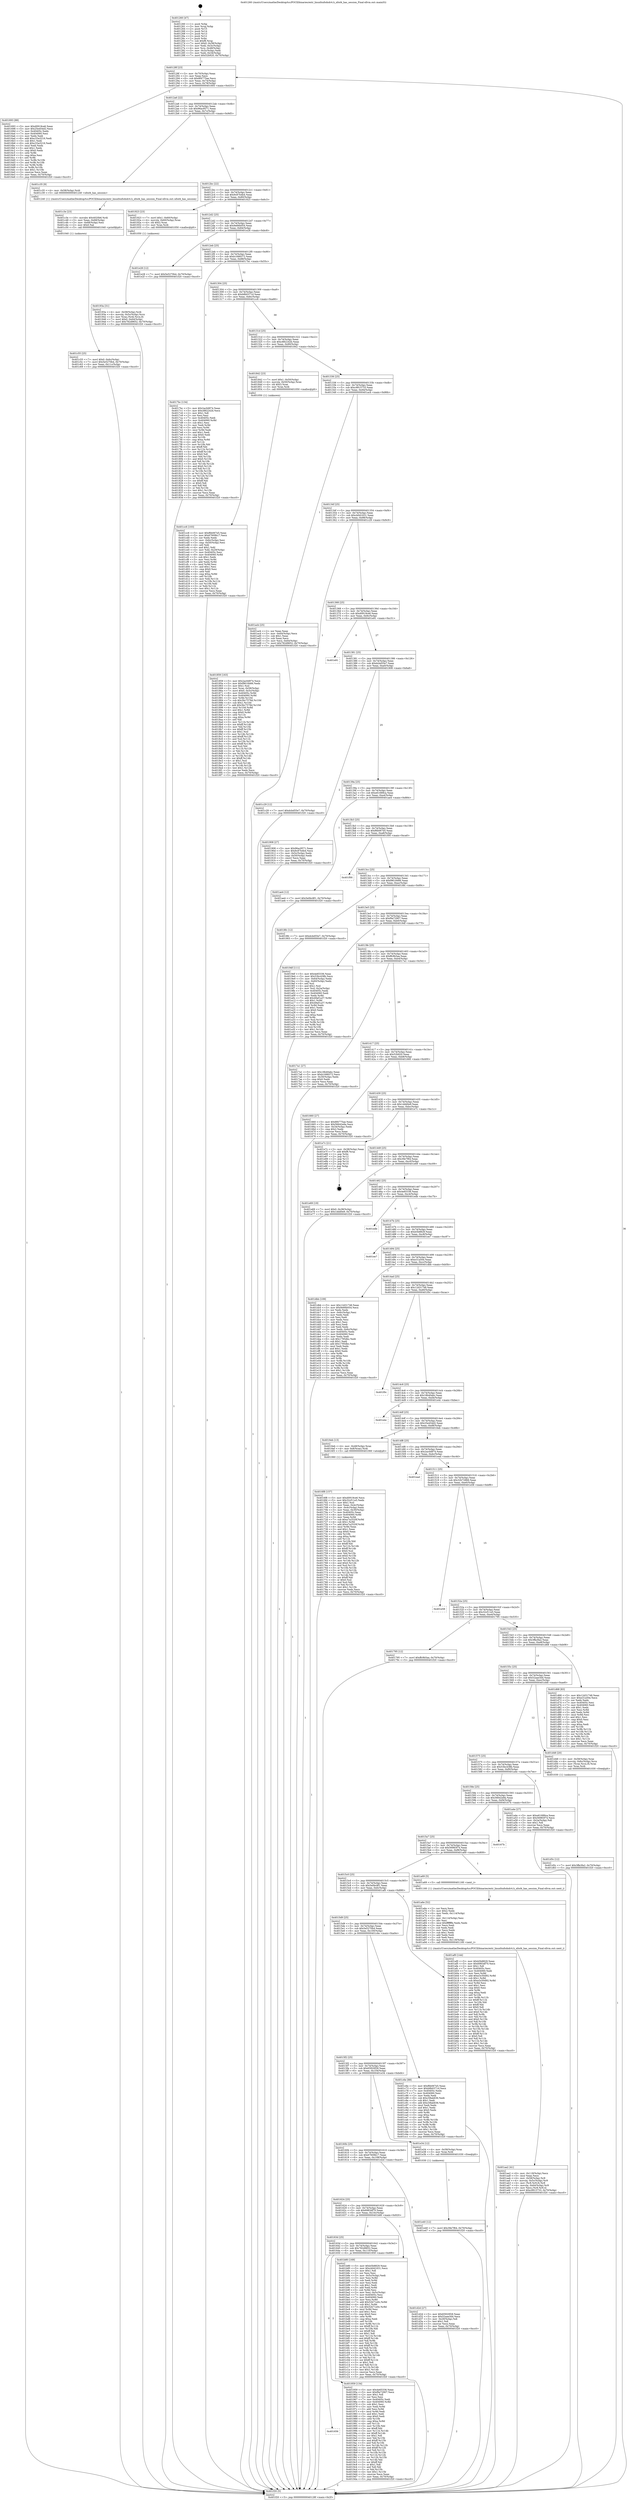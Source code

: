 digraph "0x401260" {
  label = "0x401260 (/mnt/c/Users/mathe/Desktop/tcc/POCII/binaries/extr_linuxfsnfsdxdr4.h_nfsd4_has_session_Final-ollvm.out::main(0))"
  labelloc = "t"
  node[shape=record]

  Entry [label="",width=0.3,height=0.3,shape=circle,fillcolor=black,style=filled]
  "0x40128f" [label="{
     0x40128f [23]\l
     | [instrs]\l
     &nbsp;&nbsp;0x40128f \<+3\>: mov -0x70(%rbp),%eax\l
     &nbsp;&nbsp;0x401292 \<+2\>: mov %eax,%ecx\l
     &nbsp;&nbsp;0x401294 \<+6\>: sub $0x8f4775ae,%ecx\l
     &nbsp;&nbsp;0x40129a \<+3\>: mov %eax,-0x74(%rbp)\l
     &nbsp;&nbsp;0x40129d \<+3\>: mov %ecx,-0x78(%rbp)\l
     &nbsp;&nbsp;0x4012a0 \<+6\>: je 0000000000401693 \<main+0x433\>\l
  }"]
  "0x401693" [label="{
     0x401693 [88]\l
     | [instrs]\l
     &nbsp;&nbsp;0x401693 \<+5\>: mov $0xd0919ce6,%eax\l
     &nbsp;&nbsp;0x401698 \<+5\>: mov $0x25e454d2,%ecx\l
     &nbsp;&nbsp;0x40169d \<+7\>: mov 0x40405c,%edx\l
     &nbsp;&nbsp;0x4016a4 \<+7\>: mov 0x404060,%esi\l
     &nbsp;&nbsp;0x4016ab \<+2\>: mov %edx,%edi\l
     &nbsp;&nbsp;0x4016ad \<+6\>: add $0xc33a3216,%edi\l
     &nbsp;&nbsp;0x4016b3 \<+3\>: sub $0x1,%edi\l
     &nbsp;&nbsp;0x4016b6 \<+6\>: sub $0xc33a3216,%edi\l
     &nbsp;&nbsp;0x4016bc \<+3\>: imul %edi,%edx\l
     &nbsp;&nbsp;0x4016bf \<+3\>: and $0x1,%edx\l
     &nbsp;&nbsp;0x4016c2 \<+3\>: cmp $0x0,%edx\l
     &nbsp;&nbsp;0x4016c5 \<+4\>: sete %r8b\l
     &nbsp;&nbsp;0x4016c9 \<+3\>: cmp $0xa,%esi\l
     &nbsp;&nbsp;0x4016cc \<+4\>: setl %r9b\l
     &nbsp;&nbsp;0x4016d0 \<+3\>: mov %r8b,%r10b\l
     &nbsp;&nbsp;0x4016d3 \<+3\>: and %r9b,%r10b\l
     &nbsp;&nbsp;0x4016d6 \<+3\>: xor %r9b,%r8b\l
     &nbsp;&nbsp;0x4016d9 \<+3\>: or %r8b,%r10b\l
     &nbsp;&nbsp;0x4016dc \<+4\>: test $0x1,%r10b\l
     &nbsp;&nbsp;0x4016e0 \<+3\>: cmovne %ecx,%eax\l
     &nbsp;&nbsp;0x4016e3 \<+3\>: mov %eax,-0x70(%rbp)\l
     &nbsp;&nbsp;0x4016e6 \<+5\>: jmp 0000000000401f20 \<main+0xcc0\>\l
  }"]
  "0x4012a6" [label="{
     0x4012a6 [22]\l
     | [instrs]\l
     &nbsp;&nbsp;0x4012a6 \<+5\>: jmp 00000000004012ab \<main+0x4b\>\l
     &nbsp;&nbsp;0x4012ab \<+3\>: mov -0x74(%rbp),%eax\l
     &nbsp;&nbsp;0x4012ae \<+5\>: sub $0x96ac9571,%eax\l
     &nbsp;&nbsp;0x4012b3 \<+3\>: mov %eax,-0x7c(%rbp)\l
     &nbsp;&nbsp;0x4012b6 \<+6\>: je 0000000000401c35 \<main+0x9d5\>\l
  }"]
  Exit [label="",width=0.3,height=0.3,shape=circle,fillcolor=black,style=filled,peripheries=2]
  "0x401c35" [label="{
     0x401c35 [9]\l
     | [instrs]\l
     &nbsp;&nbsp;0x401c35 \<+4\>: mov -0x58(%rbp),%rdi\l
     &nbsp;&nbsp;0x401c39 \<+5\>: call 0000000000401240 \<nfsd4_has_session\>\l
     | [calls]\l
     &nbsp;&nbsp;0x401240 \{1\} (/mnt/c/Users/mathe/Desktop/tcc/POCII/binaries/extr_linuxfsnfsdxdr4.h_nfsd4_has_session_Final-ollvm.out::nfsd4_has_session)\l
  }"]
  "0x4012bc" [label="{
     0x4012bc [22]\l
     | [instrs]\l
     &nbsp;&nbsp;0x4012bc \<+5\>: jmp 00000000004012c1 \<main+0x61\>\l
     &nbsp;&nbsp;0x4012c1 \<+3\>: mov -0x74(%rbp),%eax\l
     &nbsp;&nbsp;0x4012c4 \<+5\>: sub $0x9c87b4b4,%eax\l
     &nbsp;&nbsp;0x4012c9 \<+3\>: mov %eax,-0x80(%rbp)\l
     &nbsp;&nbsp;0x4012cc \<+6\>: je 0000000000401923 \<main+0x6c3\>\l
  }"]
  "0x401e40" [label="{
     0x401e40 [12]\l
     | [instrs]\l
     &nbsp;&nbsp;0x401e40 \<+7\>: movl $0x39e7f64,-0x70(%rbp)\l
     &nbsp;&nbsp;0x401e47 \<+5\>: jmp 0000000000401f20 \<main+0xcc0\>\l
  }"]
  "0x401923" [label="{
     0x401923 [23]\l
     | [instrs]\l
     &nbsp;&nbsp;0x401923 \<+7\>: movl $0x1,-0x60(%rbp)\l
     &nbsp;&nbsp;0x40192a \<+4\>: movslq -0x60(%rbp),%rax\l
     &nbsp;&nbsp;0x40192e \<+4\>: shl $0x2,%rax\l
     &nbsp;&nbsp;0x401932 \<+3\>: mov %rax,%rdi\l
     &nbsp;&nbsp;0x401935 \<+5\>: call 0000000000401050 \<malloc@plt\>\l
     | [calls]\l
     &nbsp;&nbsp;0x401050 \{1\} (unknown)\l
  }"]
  "0x4012d2" [label="{
     0x4012d2 [25]\l
     | [instrs]\l
     &nbsp;&nbsp;0x4012d2 \<+5\>: jmp 00000000004012d7 \<main+0x77\>\l
     &nbsp;&nbsp;0x4012d7 \<+3\>: mov -0x74(%rbp),%eax\l
     &nbsp;&nbsp;0x4012da \<+5\>: sub $0x9e66b054,%eax\l
     &nbsp;&nbsp;0x4012df \<+6\>: mov %eax,-0x84(%rbp)\l
     &nbsp;&nbsp;0x4012e5 \<+6\>: je 0000000000401e28 \<main+0xbc8\>\l
  }"]
  "0x401d5c" [label="{
     0x401d5c [12]\l
     | [instrs]\l
     &nbsp;&nbsp;0x401d5c \<+7\>: movl $0x3ffa3fa2,-0x70(%rbp)\l
     &nbsp;&nbsp;0x401d63 \<+5\>: jmp 0000000000401f20 \<main+0xcc0\>\l
  }"]
  "0x401e28" [label="{
     0x401e28 [12]\l
     | [instrs]\l
     &nbsp;&nbsp;0x401e28 \<+7\>: movl $0x5e5270b4,-0x70(%rbp)\l
     &nbsp;&nbsp;0x401e2f \<+5\>: jmp 0000000000401f20 \<main+0xcc0\>\l
  }"]
  "0x4012eb" [label="{
     0x4012eb [25]\l
     | [instrs]\l
     &nbsp;&nbsp;0x4012eb \<+5\>: jmp 00000000004012f0 \<main+0x90\>\l
     &nbsp;&nbsp;0x4012f0 \<+3\>: mov -0x74(%rbp),%eax\l
     &nbsp;&nbsp;0x4012f3 \<+5\>: sub $0xb1688372,%eax\l
     &nbsp;&nbsp;0x4012f8 \<+6\>: mov %eax,-0x88(%rbp)\l
     &nbsp;&nbsp;0x4012fe \<+6\>: je 00000000004017bc \<main+0x55c\>\l
  }"]
  "0x401c55" [label="{
     0x401c55 [25]\l
     | [instrs]\l
     &nbsp;&nbsp;0x401c55 \<+7\>: movl $0x0,-0x6c(%rbp)\l
     &nbsp;&nbsp;0x401c5c \<+7\>: movl $0x5e5270b4,-0x70(%rbp)\l
     &nbsp;&nbsp;0x401c63 \<+6\>: mov %eax,-0x11c(%rbp)\l
     &nbsp;&nbsp;0x401c69 \<+5\>: jmp 0000000000401f20 \<main+0xcc0\>\l
  }"]
  "0x4017bc" [label="{
     0x4017bc [134]\l
     | [instrs]\l
     &nbsp;&nbsp;0x4017bc \<+5\>: mov $0x2ac0d974,%eax\l
     &nbsp;&nbsp;0x4017c1 \<+5\>: mov $0xc882242b,%ecx\l
     &nbsp;&nbsp;0x4017c6 \<+2\>: mov $0x1,%dl\l
     &nbsp;&nbsp;0x4017c8 \<+2\>: xor %esi,%esi\l
     &nbsp;&nbsp;0x4017ca \<+7\>: mov 0x40405c,%edi\l
     &nbsp;&nbsp;0x4017d1 \<+8\>: mov 0x404060,%r8d\l
     &nbsp;&nbsp;0x4017d9 \<+3\>: sub $0x1,%esi\l
     &nbsp;&nbsp;0x4017dc \<+3\>: mov %edi,%r9d\l
     &nbsp;&nbsp;0x4017df \<+3\>: add %esi,%r9d\l
     &nbsp;&nbsp;0x4017e2 \<+4\>: imul %r9d,%edi\l
     &nbsp;&nbsp;0x4017e6 \<+3\>: and $0x1,%edi\l
     &nbsp;&nbsp;0x4017e9 \<+3\>: cmp $0x0,%edi\l
     &nbsp;&nbsp;0x4017ec \<+4\>: sete %r10b\l
     &nbsp;&nbsp;0x4017f0 \<+4\>: cmp $0xa,%r8d\l
     &nbsp;&nbsp;0x4017f4 \<+4\>: setl %r11b\l
     &nbsp;&nbsp;0x4017f8 \<+3\>: mov %r10b,%bl\l
     &nbsp;&nbsp;0x4017fb \<+3\>: xor $0xff,%bl\l
     &nbsp;&nbsp;0x4017fe \<+3\>: mov %r11b,%r14b\l
     &nbsp;&nbsp;0x401801 \<+4\>: xor $0xff,%r14b\l
     &nbsp;&nbsp;0x401805 \<+3\>: xor $0x0,%dl\l
     &nbsp;&nbsp;0x401808 \<+3\>: mov %bl,%r15b\l
     &nbsp;&nbsp;0x40180b \<+4\>: and $0x0,%r15b\l
     &nbsp;&nbsp;0x40180f \<+3\>: and %dl,%r10b\l
     &nbsp;&nbsp;0x401812 \<+3\>: mov %r14b,%r12b\l
     &nbsp;&nbsp;0x401815 \<+4\>: and $0x0,%r12b\l
     &nbsp;&nbsp;0x401819 \<+3\>: and %dl,%r11b\l
     &nbsp;&nbsp;0x40181c \<+3\>: or %r10b,%r15b\l
     &nbsp;&nbsp;0x40181f \<+3\>: or %r11b,%r12b\l
     &nbsp;&nbsp;0x401822 \<+3\>: xor %r12b,%r15b\l
     &nbsp;&nbsp;0x401825 \<+3\>: or %r14b,%bl\l
     &nbsp;&nbsp;0x401828 \<+3\>: xor $0xff,%bl\l
     &nbsp;&nbsp;0x40182b \<+3\>: or $0x0,%dl\l
     &nbsp;&nbsp;0x40182e \<+2\>: and %dl,%bl\l
     &nbsp;&nbsp;0x401830 \<+3\>: or %bl,%r15b\l
     &nbsp;&nbsp;0x401833 \<+4\>: test $0x1,%r15b\l
     &nbsp;&nbsp;0x401837 \<+3\>: cmovne %ecx,%eax\l
     &nbsp;&nbsp;0x40183a \<+3\>: mov %eax,-0x70(%rbp)\l
     &nbsp;&nbsp;0x40183d \<+5\>: jmp 0000000000401f20 \<main+0xcc0\>\l
  }"]
  "0x401304" [label="{
     0x401304 [25]\l
     | [instrs]\l
     &nbsp;&nbsp;0x401304 \<+5\>: jmp 0000000000401309 \<main+0xa9\>\l
     &nbsp;&nbsp;0x401309 \<+3\>: mov -0x74(%rbp),%eax\l
     &nbsp;&nbsp;0x40130c \<+5\>: sub $0xb8b0371d,%eax\l
     &nbsp;&nbsp;0x401311 \<+6\>: mov %eax,-0x8c(%rbp)\l
     &nbsp;&nbsp;0x401317 \<+6\>: je 0000000000401cc6 \<main+0xa66\>\l
  }"]
  "0x401c3e" [label="{
     0x401c3e [23]\l
     | [instrs]\l
     &nbsp;&nbsp;0x401c3e \<+10\>: movabs $0x4020b6,%rdi\l
     &nbsp;&nbsp;0x401c48 \<+3\>: mov %eax,-0x68(%rbp)\l
     &nbsp;&nbsp;0x401c4b \<+3\>: mov -0x68(%rbp),%esi\l
     &nbsp;&nbsp;0x401c4e \<+2\>: mov $0x0,%al\l
     &nbsp;&nbsp;0x401c50 \<+5\>: call 0000000000401040 \<printf@plt\>\l
     | [calls]\l
     &nbsp;&nbsp;0x401040 \{1\} (unknown)\l
  }"]
  "0x401cc6" [label="{
     0x401cc6 [103]\l
     | [instrs]\l
     &nbsp;&nbsp;0x401cc6 \<+5\>: mov $0xf6b067e5,%eax\l
     &nbsp;&nbsp;0x401ccb \<+5\>: mov $0x67609b17,%ecx\l
     &nbsp;&nbsp;0x401cd0 \<+2\>: xor %edx,%edx\l
     &nbsp;&nbsp;0x401cd2 \<+3\>: mov -0x6c(%rbp),%esi\l
     &nbsp;&nbsp;0x401cd5 \<+3\>: cmp -0x50(%rbp),%esi\l
     &nbsp;&nbsp;0x401cd8 \<+4\>: setl %dil\l
     &nbsp;&nbsp;0x401cdc \<+4\>: and $0x1,%dil\l
     &nbsp;&nbsp;0x401ce0 \<+4\>: mov %dil,-0x29(%rbp)\l
     &nbsp;&nbsp;0x401ce4 \<+7\>: mov 0x40405c,%esi\l
     &nbsp;&nbsp;0x401ceb \<+8\>: mov 0x404060,%r8d\l
     &nbsp;&nbsp;0x401cf3 \<+3\>: sub $0x1,%edx\l
     &nbsp;&nbsp;0x401cf6 \<+3\>: mov %esi,%r9d\l
     &nbsp;&nbsp;0x401cf9 \<+3\>: add %edx,%r9d\l
     &nbsp;&nbsp;0x401cfc \<+4\>: imul %r9d,%esi\l
     &nbsp;&nbsp;0x401d00 \<+3\>: and $0x1,%esi\l
     &nbsp;&nbsp;0x401d03 \<+3\>: cmp $0x0,%esi\l
     &nbsp;&nbsp;0x401d06 \<+4\>: sete %dil\l
     &nbsp;&nbsp;0x401d0a \<+4\>: cmp $0xa,%r8d\l
     &nbsp;&nbsp;0x401d0e \<+4\>: setl %r10b\l
     &nbsp;&nbsp;0x401d12 \<+3\>: mov %dil,%r11b\l
     &nbsp;&nbsp;0x401d15 \<+3\>: and %r10b,%r11b\l
     &nbsp;&nbsp;0x401d18 \<+3\>: xor %r10b,%dil\l
     &nbsp;&nbsp;0x401d1b \<+3\>: or %dil,%r11b\l
     &nbsp;&nbsp;0x401d1e \<+4\>: test $0x1,%r11b\l
     &nbsp;&nbsp;0x401d22 \<+3\>: cmovne %ecx,%eax\l
     &nbsp;&nbsp;0x401d25 \<+3\>: mov %eax,-0x70(%rbp)\l
     &nbsp;&nbsp;0x401d28 \<+5\>: jmp 0000000000401f20 \<main+0xcc0\>\l
  }"]
  "0x40131d" [label="{
     0x40131d [25]\l
     | [instrs]\l
     &nbsp;&nbsp;0x40131d \<+5\>: jmp 0000000000401322 \<main+0xc2\>\l
     &nbsp;&nbsp;0x401322 \<+3\>: mov -0x74(%rbp),%eax\l
     &nbsp;&nbsp;0x401325 \<+5\>: sub $0xc882242b,%eax\l
     &nbsp;&nbsp;0x40132a \<+6\>: mov %eax,-0x90(%rbp)\l
     &nbsp;&nbsp;0x401330 \<+6\>: je 0000000000401842 \<main+0x5e2\>\l
  }"]
  "0x401aa2" [label="{
     0x401aa2 [41]\l
     | [instrs]\l
     &nbsp;&nbsp;0x401aa2 \<+6\>: mov -0x118(%rbp),%ecx\l
     &nbsp;&nbsp;0x401aa8 \<+3\>: imul %eax,%ecx\l
     &nbsp;&nbsp;0x401aab \<+4\>: mov -0x58(%rbp),%r8\l
     &nbsp;&nbsp;0x401aaf \<+4\>: movslq -0x5c(%rbp),%r9\l
     &nbsp;&nbsp;0x401ab3 \<+4\>: mov (%r8,%r9,8),%r8\l
     &nbsp;&nbsp;0x401ab7 \<+4\>: movslq -0x64(%rbp),%r9\l
     &nbsp;&nbsp;0x401abb \<+4\>: mov %ecx,(%r8,%r9,4)\l
     &nbsp;&nbsp;0x401abf \<+7\>: movl $0xc9915733,-0x70(%rbp)\l
     &nbsp;&nbsp;0x401ac6 \<+5\>: jmp 0000000000401f20 \<main+0xcc0\>\l
  }"]
  "0x401842" [label="{
     0x401842 [23]\l
     | [instrs]\l
     &nbsp;&nbsp;0x401842 \<+7\>: movl $0x1,-0x50(%rbp)\l
     &nbsp;&nbsp;0x401849 \<+4\>: movslq -0x50(%rbp),%rax\l
     &nbsp;&nbsp;0x40184d \<+4\>: shl $0x3,%rax\l
     &nbsp;&nbsp;0x401851 \<+3\>: mov %rax,%rdi\l
     &nbsp;&nbsp;0x401854 \<+5\>: call 0000000000401050 \<malloc@plt\>\l
     | [calls]\l
     &nbsp;&nbsp;0x401050 \{1\} (unknown)\l
  }"]
  "0x401336" [label="{
     0x401336 [25]\l
     | [instrs]\l
     &nbsp;&nbsp;0x401336 \<+5\>: jmp 000000000040133b \<main+0xdb\>\l
     &nbsp;&nbsp;0x40133b \<+3\>: mov -0x74(%rbp),%eax\l
     &nbsp;&nbsp;0x40133e \<+5\>: sub $0xc9915733,%eax\l
     &nbsp;&nbsp;0x401343 \<+6\>: mov %eax,-0x94(%rbp)\l
     &nbsp;&nbsp;0x401349 \<+6\>: je 0000000000401acb \<main+0x86b\>\l
  }"]
  "0x401a6e" [label="{
     0x401a6e [52]\l
     | [instrs]\l
     &nbsp;&nbsp;0x401a6e \<+2\>: xor %ecx,%ecx\l
     &nbsp;&nbsp;0x401a70 \<+5\>: mov $0x2,%edx\l
     &nbsp;&nbsp;0x401a75 \<+6\>: mov %edx,-0x114(%rbp)\l
     &nbsp;&nbsp;0x401a7b \<+1\>: cltd\l
     &nbsp;&nbsp;0x401a7c \<+6\>: mov -0x114(%rbp),%esi\l
     &nbsp;&nbsp;0x401a82 \<+2\>: idiv %esi\l
     &nbsp;&nbsp;0x401a84 \<+6\>: imul $0xfffffffe,%edx,%edx\l
     &nbsp;&nbsp;0x401a8a \<+2\>: mov %ecx,%edi\l
     &nbsp;&nbsp;0x401a8c \<+2\>: sub %edx,%edi\l
     &nbsp;&nbsp;0x401a8e \<+2\>: mov %ecx,%edx\l
     &nbsp;&nbsp;0x401a90 \<+3\>: sub $0x1,%edx\l
     &nbsp;&nbsp;0x401a93 \<+2\>: add %edx,%edi\l
     &nbsp;&nbsp;0x401a95 \<+2\>: sub %edi,%ecx\l
     &nbsp;&nbsp;0x401a97 \<+6\>: mov %ecx,-0x118(%rbp)\l
     &nbsp;&nbsp;0x401a9d \<+5\>: call 0000000000401160 \<next_i\>\l
     | [calls]\l
     &nbsp;&nbsp;0x401160 \{1\} (/mnt/c/Users/mathe/Desktop/tcc/POCII/binaries/extr_linuxfsnfsdxdr4.h_nfsd4_has_session_Final-ollvm.out::next_i)\l
  }"]
  "0x401acb" [label="{
     0x401acb [25]\l
     | [instrs]\l
     &nbsp;&nbsp;0x401acb \<+2\>: xor %eax,%eax\l
     &nbsp;&nbsp;0x401acd \<+3\>: mov -0x64(%rbp),%ecx\l
     &nbsp;&nbsp;0x401ad0 \<+3\>: sub $0x1,%eax\l
     &nbsp;&nbsp;0x401ad3 \<+2\>: sub %eax,%ecx\l
     &nbsp;&nbsp;0x401ad5 \<+3\>: mov %ecx,-0x64(%rbp)\l
     &nbsp;&nbsp;0x401ad8 \<+7\>: movl $0x782d9652,-0x70(%rbp)\l
     &nbsp;&nbsp;0x401adf \<+5\>: jmp 0000000000401f20 \<main+0xcc0\>\l
  }"]
  "0x40134f" [label="{
     0x40134f [25]\l
     | [instrs]\l
     &nbsp;&nbsp;0x40134f \<+5\>: jmp 0000000000401354 \<main+0xf4\>\l
     &nbsp;&nbsp;0x401354 \<+3\>: mov -0x74(%rbp),%eax\l
     &nbsp;&nbsp;0x401357 \<+5\>: sub $0xcb0d1631,%eax\l
     &nbsp;&nbsp;0x40135c \<+6\>: mov %eax,-0x98(%rbp)\l
     &nbsp;&nbsp;0x401362 \<+6\>: je 0000000000401c29 \<main+0x9c9\>\l
  }"]
  "0x401656" [label="{
     0x401656\l
  }", style=dashed]
  "0x401c29" [label="{
     0x401c29 [12]\l
     | [instrs]\l
     &nbsp;&nbsp;0x401c29 \<+7\>: movl $0xdcbd55e7,-0x70(%rbp)\l
     &nbsp;&nbsp;0x401c30 \<+5\>: jmp 0000000000401f20 \<main+0xcc0\>\l
  }"]
  "0x401368" [label="{
     0x401368 [25]\l
     | [instrs]\l
     &nbsp;&nbsp;0x401368 \<+5\>: jmp 000000000040136d \<main+0x10d\>\l
     &nbsp;&nbsp;0x40136d \<+3\>: mov -0x74(%rbp),%eax\l
     &nbsp;&nbsp;0x401370 \<+5\>: sub $0xd0919ce6,%eax\l
     &nbsp;&nbsp;0x401375 \<+6\>: mov %eax,-0x9c(%rbp)\l
     &nbsp;&nbsp;0x40137b \<+6\>: je 0000000000401e91 \<main+0xc31\>\l
  }"]
  "0x401959" [label="{
     0x401959 [134]\l
     | [instrs]\l
     &nbsp;&nbsp;0x401959 \<+5\>: mov $0x4e65336,%eax\l
     &nbsp;&nbsp;0x40195e \<+5\>: mov $0xf9a72907,%ecx\l
     &nbsp;&nbsp;0x401963 \<+2\>: mov $0x1,%dl\l
     &nbsp;&nbsp;0x401965 \<+2\>: xor %esi,%esi\l
     &nbsp;&nbsp;0x401967 \<+7\>: mov 0x40405c,%edi\l
     &nbsp;&nbsp;0x40196e \<+8\>: mov 0x404060,%r8d\l
     &nbsp;&nbsp;0x401976 \<+3\>: sub $0x1,%esi\l
     &nbsp;&nbsp;0x401979 \<+3\>: mov %edi,%r9d\l
     &nbsp;&nbsp;0x40197c \<+3\>: add %esi,%r9d\l
     &nbsp;&nbsp;0x40197f \<+4\>: imul %r9d,%edi\l
     &nbsp;&nbsp;0x401983 \<+3\>: and $0x1,%edi\l
     &nbsp;&nbsp;0x401986 \<+3\>: cmp $0x0,%edi\l
     &nbsp;&nbsp;0x401989 \<+4\>: sete %r10b\l
     &nbsp;&nbsp;0x40198d \<+4\>: cmp $0xa,%r8d\l
     &nbsp;&nbsp;0x401991 \<+4\>: setl %r11b\l
     &nbsp;&nbsp;0x401995 \<+3\>: mov %r10b,%bl\l
     &nbsp;&nbsp;0x401998 \<+3\>: xor $0xff,%bl\l
     &nbsp;&nbsp;0x40199b \<+3\>: mov %r11b,%r14b\l
     &nbsp;&nbsp;0x40199e \<+4\>: xor $0xff,%r14b\l
     &nbsp;&nbsp;0x4019a2 \<+3\>: xor $0x1,%dl\l
     &nbsp;&nbsp;0x4019a5 \<+3\>: mov %bl,%r15b\l
     &nbsp;&nbsp;0x4019a8 \<+4\>: and $0xff,%r15b\l
     &nbsp;&nbsp;0x4019ac \<+3\>: and %dl,%r10b\l
     &nbsp;&nbsp;0x4019af \<+3\>: mov %r14b,%r12b\l
     &nbsp;&nbsp;0x4019b2 \<+4\>: and $0xff,%r12b\l
     &nbsp;&nbsp;0x4019b6 \<+3\>: and %dl,%r11b\l
     &nbsp;&nbsp;0x4019b9 \<+3\>: or %r10b,%r15b\l
     &nbsp;&nbsp;0x4019bc \<+3\>: or %r11b,%r12b\l
     &nbsp;&nbsp;0x4019bf \<+3\>: xor %r12b,%r15b\l
     &nbsp;&nbsp;0x4019c2 \<+3\>: or %r14b,%bl\l
     &nbsp;&nbsp;0x4019c5 \<+3\>: xor $0xff,%bl\l
     &nbsp;&nbsp;0x4019c8 \<+3\>: or $0x1,%dl\l
     &nbsp;&nbsp;0x4019cb \<+2\>: and %dl,%bl\l
     &nbsp;&nbsp;0x4019cd \<+3\>: or %bl,%r15b\l
     &nbsp;&nbsp;0x4019d0 \<+4\>: test $0x1,%r15b\l
     &nbsp;&nbsp;0x4019d4 \<+3\>: cmovne %ecx,%eax\l
     &nbsp;&nbsp;0x4019d7 \<+3\>: mov %eax,-0x70(%rbp)\l
     &nbsp;&nbsp;0x4019da \<+5\>: jmp 0000000000401f20 \<main+0xcc0\>\l
  }"]
  "0x401e91" [label="{
     0x401e91\l
  }", style=dashed]
  "0x401381" [label="{
     0x401381 [25]\l
     | [instrs]\l
     &nbsp;&nbsp;0x401381 \<+5\>: jmp 0000000000401386 \<main+0x126\>\l
     &nbsp;&nbsp;0x401386 \<+3\>: mov -0x74(%rbp),%eax\l
     &nbsp;&nbsp;0x401389 \<+5\>: sub $0xdcbd55e7,%eax\l
     &nbsp;&nbsp;0x40138e \<+6\>: mov %eax,-0xa0(%rbp)\l
     &nbsp;&nbsp;0x401394 \<+6\>: je 0000000000401908 \<main+0x6a8\>\l
  }"]
  "0x40163d" [label="{
     0x40163d [25]\l
     | [instrs]\l
     &nbsp;&nbsp;0x40163d \<+5\>: jmp 0000000000401642 \<main+0x3e2\>\l
     &nbsp;&nbsp;0x401642 \<+3\>: mov -0x74(%rbp),%eax\l
     &nbsp;&nbsp;0x401645 \<+5\>: sub $0x782d9652,%eax\l
     &nbsp;&nbsp;0x40164a \<+6\>: mov %eax,-0x110(%rbp)\l
     &nbsp;&nbsp;0x401650 \<+6\>: je 0000000000401959 \<main+0x6f9\>\l
  }"]
  "0x401908" [label="{
     0x401908 [27]\l
     | [instrs]\l
     &nbsp;&nbsp;0x401908 \<+5\>: mov $0x96ac9571,%eax\l
     &nbsp;&nbsp;0x40190d \<+5\>: mov $0x9c87b4b4,%ecx\l
     &nbsp;&nbsp;0x401912 \<+3\>: mov -0x5c(%rbp),%edx\l
     &nbsp;&nbsp;0x401915 \<+3\>: cmp -0x50(%rbp),%edx\l
     &nbsp;&nbsp;0x401918 \<+3\>: cmovl %ecx,%eax\l
     &nbsp;&nbsp;0x40191b \<+3\>: mov %eax,-0x70(%rbp)\l
     &nbsp;&nbsp;0x40191e \<+5\>: jmp 0000000000401f20 \<main+0xcc0\>\l
  }"]
  "0x40139a" [label="{
     0x40139a [25]\l
     | [instrs]\l
     &nbsp;&nbsp;0x40139a \<+5\>: jmp 000000000040139f \<main+0x13f\>\l
     &nbsp;&nbsp;0x40139f \<+3\>: mov -0x74(%rbp),%eax\l
     &nbsp;&nbsp;0x4013a2 \<+5\>: sub $0xe61689ca,%eax\l
     &nbsp;&nbsp;0x4013a7 \<+6\>: mov %eax,-0xa4(%rbp)\l
     &nbsp;&nbsp;0x4013ad \<+6\>: je 0000000000401ae4 \<main+0x884\>\l
  }"]
  "0x401b80" [label="{
     0x401b80 [169]\l
     | [instrs]\l
     &nbsp;&nbsp;0x401b80 \<+5\>: mov $0xb5b8829,%eax\l
     &nbsp;&nbsp;0x401b85 \<+5\>: mov $0xcb0d1631,%ecx\l
     &nbsp;&nbsp;0x401b8a \<+2\>: mov $0x1,%dl\l
     &nbsp;&nbsp;0x401b8c \<+2\>: xor %esi,%esi\l
     &nbsp;&nbsp;0x401b8e \<+3\>: mov -0x5c(%rbp),%edi\l
     &nbsp;&nbsp;0x401b91 \<+3\>: mov %esi,%r8d\l
     &nbsp;&nbsp;0x401b94 \<+3\>: sub %edi,%r8d\l
     &nbsp;&nbsp;0x401b97 \<+2\>: mov %esi,%edi\l
     &nbsp;&nbsp;0x401b99 \<+3\>: sub $0x1,%edi\l
     &nbsp;&nbsp;0x401b9c \<+3\>: add %edi,%r8d\l
     &nbsp;&nbsp;0x401b9f \<+3\>: sub %r8d,%esi\l
     &nbsp;&nbsp;0x401ba2 \<+3\>: mov %esi,-0x5c(%rbp)\l
     &nbsp;&nbsp;0x401ba5 \<+7\>: mov 0x40405c,%esi\l
     &nbsp;&nbsp;0x401bac \<+7\>: mov 0x404060,%edi\l
     &nbsp;&nbsp;0x401bb3 \<+3\>: mov %esi,%r8d\l
     &nbsp;&nbsp;0x401bb6 \<+7\>: add $0x52b71e0c,%r8d\l
     &nbsp;&nbsp;0x401bbd \<+4\>: sub $0x1,%r8d\l
     &nbsp;&nbsp;0x401bc1 \<+7\>: sub $0x52b71e0c,%r8d\l
     &nbsp;&nbsp;0x401bc8 \<+4\>: imul %r8d,%esi\l
     &nbsp;&nbsp;0x401bcc \<+3\>: and $0x1,%esi\l
     &nbsp;&nbsp;0x401bcf \<+3\>: cmp $0x0,%esi\l
     &nbsp;&nbsp;0x401bd2 \<+4\>: sete %r9b\l
     &nbsp;&nbsp;0x401bd6 \<+3\>: cmp $0xa,%edi\l
     &nbsp;&nbsp;0x401bd9 \<+4\>: setl %r10b\l
     &nbsp;&nbsp;0x401bdd \<+3\>: mov %r9b,%r11b\l
     &nbsp;&nbsp;0x401be0 \<+4\>: xor $0xff,%r11b\l
     &nbsp;&nbsp;0x401be4 \<+3\>: mov %r10b,%bl\l
     &nbsp;&nbsp;0x401be7 \<+3\>: xor $0xff,%bl\l
     &nbsp;&nbsp;0x401bea \<+3\>: xor $0x1,%dl\l
     &nbsp;&nbsp;0x401bed \<+3\>: mov %r11b,%r14b\l
     &nbsp;&nbsp;0x401bf0 \<+4\>: and $0xff,%r14b\l
     &nbsp;&nbsp;0x401bf4 \<+3\>: and %dl,%r9b\l
     &nbsp;&nbsp;0x401bf7 \<+3\>: mov %bl,%r15b\l
     &nbsp;&nbsp;0x401bfa \<+4\>: and $0xff,%r15b\l
     &nbsp;&nbsp;0x401bfe \<+3\>: and %dl,%r10b\l
     &nbsp;&nbsp;0x401c01 \<+3\>: or %r9b,%r14b\l
     &nbsp;&nbsp;0x401c04 \<+3\>: or %r10b,%r15b\l
     &nbsp;&nbsp;0x401c07 \<+3\>: xor %r15b,%r14b\l
     &nbsp;&nbsp;0x401c0a \<+3\>: or %bl,%r11b\l
     &nbsp;&nbsp;0x401c0d \<+4\>: xor $0xff,%r11b\l
     &nbsp;&nbsp;0x401c11 \<+3\>: or $0x1,%dl\l
     &nbsp;&nbsp;0x401c14 \<+3\>: and %dl,%r11b\l
     &nbsp;&nbsp;0x401c17 \<+3\>: or %r11b,%r14b\l
     &nbsp;&nbsp;0x401c1a \<+4\>: test $0x1,%r14b\l
     &nbsp;&nbsp;0x401c1e \<+3\>: cmovne %ecx,%eax\l
     &nbsp;&nbsp;0x401c21 \<+3\>: mov %eax,-0x70(%rbp)\l
     &nbsp;&nbsp;0x401c24 \<+5\>: jmp 0000000000401f20 \<main+0xcc0\>\l
  }"]
  "0x401ae4" [label="{
     0x401ae4 [12]\l
     | [instrs]\l
     &nbsp;&nbsp;0x401ae4 \<+7\>: movl $0x5e0bc8f1,-0x70(%rbp)\l
     &nbsp;&nbsp;0x401aeb \<+5\>: jmp 0000000000401f20 \<main+0xcc0\>\l
  }"]
  "0x4013b3" [label="{
     0x4013b3 [25]\l
     | [instrs]\l
     &nbsp;&nbsp;0x4013b3 \<+5\>: jmp 00000000004013b8 \<main+0x158\>\l
     &nbsp;&nbsp;0x4013b8 \<+3\>: mov -0x74(%rbp),%eax\l
     &nbsp;&nbsp;0x4013bb \<+5\>: sub $0xf6b067e5,%eax\l
     &nbsp;&nbsp;0x4013c0 \<+6\>: mov %eax,-0xa8(%rbp)\l
     &nbsp;&nbsp;0x4013c6 \<+6\>: je 0000000000401f00 \<main+0xca0\>\l
  }"]
  "0x401624" [label="{
     0x401624 [25]\l
     | [instrs]\l
     &nbsp;&nbsp;0x401624 \<+5\>: jmp 0000000000401629 \<main+0x3c9\>\l
     &nbsp;&nbsp;0x401629 \<+3\>: mov -0x74(%rbp),%eax\l
     &nbsp;&nbsp;0x40162c \<+5\>: sub $0x6983df70,%eax\l
     &nbsp;&nbsp;0x401631 \<+6\>: mov %eax,-0x10c(%rbp)\l
     &nbsp;&nbsp;0x401637 \<+6\>: je 0000000000401b80 \<main+0x920\>\l
  }"]
  "0x401f00" [label="{
     0x401f00\l
  }", style=dashed]
  "0x4013cc" [label="{
     0x4013cc [25]\l
     | [instrs]\l
     &nbsp;&nbsp;0x4013cc \<+5\>: jmp 00000000004013d1 \<main+0x171\>\l
     &nbsp;&nbsp;0x4013d1 \<+3\>: mov -0x74(%rbp),%eax\l
     &nbsp;&nbsp;0x4013d4 \<+5\>: sub $0xf9618466,%eax\l
     &nbsp;&nbsp;0x4013d9 \<+6\>: mov %eax,-0xac(%rbp)\l
     &nbsp;&nbsp;0x4013df \<+6\>: je 00000000004018fc \<main+0x69c\>\l
  }"]
  "0x401d2d" [label="{
     0x401d2d [27]\l
     | [instrs]\l
     &nbsp;&nbsp;0x401d2d \<+5\>: mov $0x65920f28,%eax\l
     &nbsp;&nbsp;0x401d32 \<+5\>: mov $0x52aae3d4,%ecx\l
     &nbsp;&nbsp;0x401d37 \<+3\>: mov -0x29(%rbp),%dl\l
     &nbsp;&nbsp;0x401d3a \<+3\>: test $0x1,%dl\l
     &nbsp;&nbsp;0x401d3d \<+3\>: cmovne %ecx,%eax\l
     &nbsp;&nbsp;0x401d40 \<+3\>: mov %eax,-0x70(%rbp)\l
     &nbsp;&nbsp;0x401d43 \<+5\>: jmp 0000000000401f20 \<main+0xcc0\>\l
  }"]
  "0x4018fc" [label="{
     0x4018fc [12]\l
     | [instrs]\l
     &nbsp;&nbsp;0x4018fc \<+7\>: movl $0xdcbd55e7,-0x70(%rbp)\l
     &nbsp;&nbsp;0x401903 \<+5\>: jmp 0000000000401f20 \<main+0xcc0\>\l
  }"]
  "0x4013e5" [label="{
     0x4013e5 [25]\l
     | [instrs]\l
     &nbsp;&nbsp;0x4013e5 \<+5\>: jmp 00000000004013ea \<main+0x18a\>\l
     &nbsp;&nbsp;0x4013ea \<+3\>: mov -0x74(%rbp),%eax\l
     &nbsp;&nbsp;0x4013ed \<+5\>: sub $0xf9a72907,%eax\l
     &nbsp;&nbsp;0x4013f2 \<+6\>: mov %eax,-0xb0(%rbp)\l
     &nbsp;&nbsp;0x4013f8 \<+6\>: je 00000000004019df \<main+0x77f\>\l
  }"]
  "0x40160b" [label="{
     0x40160b [25]\l
     | [instrs]\l
     &nbsp;&nbsp;0x40160b \<+5\>: jmp 0000000000401610 \<main+0x3b0\>\l
     &nbsp;&nbsp;0x401610 \<+3\>: mov -0x74(%rbp),%eax\l
     &nbsp;&nbsp;0x401613 \<+5\>: sub $0x67609b17,%eax\l
     &nbsp;&nbsp;0x401618 \<+6\>: mov %eax,-0x108(%rbp)\l
     &nbsp;&nbsp;0x40161e \<+6\>: je 0000000000401d2d \<main+0xacd\>\l
  }"]
  "0x4019df" [label="{
     0x4019df [111]\l
     | [instrs]\l
     &nbsp;&nbsp;0x4019df \<+5\>: mov $0x4e65336,%eax\l
     &nbsp;&nbsp;0x4019e4 \<+5\>: mov $0x53bc438b,%ecx\l
     &nbsp;&nbsp;0x4019e9 \<+3\>: mov -0x64(%rbp),%edx\l
     &nbsp;&nbsp;0x4019ec \<+3\>: cmp -0x60(%rbp),%edx\l
     &nbsp;&nbsp;0x4019ef \<+4\>: setl %sil\l
     &nbsp;&nbsp;0x4019f3 \<+4\>: and $0x1,%sil\l
     &nbsp;&nbsp;0x4019f7 \<+4\>: mov %sil,-0x2a(%rbp)\l
     &nbsp;&nbsp;0x4019fb \<+7\>: mov 0x40405c,%edx\l
     &nbsp;&nbsp;0x401a02 \<+7\>: mov 0x404060,%edi\l
     &nbsp;&nbsp;0x401a09 \<+3\>: mov %edx,%r8d\l
     &nbsp;&nbsp;0x401a0c \<+7\>: add $0x49af1a37,%r8d\l
     &nbsp;&nbsp;0x401a13 \<+4\>: sub $0x1,%r8d\l
     &nbsp;&nbsp;0x401a17 \<+7\>: sub $0x49af1a37,%r8d\l
     &nbsp;&nbsp;0x401a1e \<+4\>: imul %r8d,%edx\l
     &nbsp;&nbsp;0x401a22 \<+3\>: and $0x1,%edx\l
     &nbsp;&nbsp;0x401a25 \<+3\>: cmp $0x0,%edx\l
     &nbsp;&nbsp;0x401a28 \<+4\>: sete %sil\l
     &nbsp;&nbsp;0x401a2c \<+3\>: cmp $0xa,%edi\l
     &nbsp;&nbsp;0x401a2f \<+4\>: setl %r9b\l
     &nbsp;&nbsp;0x401a33 \<+3\>: mov %sil,%r10b\l
     &nbsp;&nbsp;0x401a36 \<+3\>: and %r9b,%r10b\l
     &nbsp;&nbsp;0x401a39 \<+3\>: xor %r9b,%sil\l
     &nbsp;&nbsp;0x401a3c \<+3\>: or %sil,%r10b\l
     &nbsp;&nbsp;0x401a3f \<+4\>: test $0x1,%r10b\l
     &nbsp;&nbsp;0x401a43 \<+3\>: cmovne %ecx,%eax\l
     &nbsp;&nbsp;0x401a46 \<+3\>: mov %eax,-0x70(%rbp)\l
     &nbsp;&nbsp;0x401a49 \<+5\>: jmp 0000000000401f20 \<main+0xcc0\>\l
  }"]
  "0x4013fe" [label="{
     0x4013fe [25]\l
     | [instrs]\l
     &nbsp;&nbsp;0x4013fe \<+5\>: jmp 0000000000401403 \<main+0x1a3\>\l
     &nbsp;&nbsp;0x401403 \<+3\>: mov -0x74(%rbp),%eax\l
     &nbsp;&nbsp;0x401406 \<+5\>: sub $0xffc9b5aa,%eax\l
     &nbsp;&nbsp;0x40140b \<+6\>: mov %eax,-0xb4(%rbp)\l
     &nbsp;&nbsp;0x401411 \<+6\>: je 00000000004017a1 \<main+0x541\>\l
  }"]
  "0x401e34" [label="{
     0x401e34 [12]\l
     | [instrs]\l
     &nbsp;&nbsp;0x401e34 \<+4\>: mov -0x58(%rbp),%rax\l
     &nbsp;&nbsp;0x401e38 \<+3\>: mov %rax,%rdi\l
     &nbsp;&nbsp;0x401e3b \<+5\>: call 0000000000401030 \<free@plt\>\l
     | [calls]\l
     &nbsp;&nbsp;0x401030 \{1\} (unknown)\l
  }"]
  "0x4017a1" [label="{
     0x4017a1 [27]\l
     | [instrs]\l
     &nbsp;&nbsp;0x4017a1 \<+5\>: mov $0x18b40abc,%eax\l
     &nbsp;&nbsp;0x4017a6 \<+5\>: mov $0xb1688372,%ecx\l
     &nbsp;&nbsp;0x4017ab \<+3\>: mov -0x30(%rbp),%edx\l
     &nbsp;&nbsp;0x4017ae \<+3\>: cmp $0x0,%edx\l
     &nbsp;&nbsp;0x4017b1 \<+3\>: cmove %ecx,%eax\l
     &nbsp;&nbsp;0x4017b4 \<+3\>: mov %eax,-0x70(%rbp)\l
     &nbsp;&nbsp;0x4017b7 \<+5\>: jmp 0000000000401f20 \<main+0xcc0\>\l
  }"]
  "0x401417" [label="{
     0x401417 [25]\l
     | [instrs]\l
     &nbsp;&nbsp;0x401417 \<+5\>: jmp 000000000040141c \<main+0x1bc\>\l
     &nbsp;&nbsp;0x40141c \<+3\>: mov -0x74(%rbp),%eax\l
     &nbsp;&nbsp;0x40141f \<+5\>: sub $0x52b920,%eax\l
     &nbsp;&nbsp;0x401424 \<+6\>: mov %eax,-0xb8(%rbp)\l
     &nbsp;&nbsp;0x40142a \<+6\>: je 0000000000401660 \<main+0x400\>\l
  }"]
  "0x4015f2" [label="{
     0x4015f2 [25]\l
     | [instrs]\l
     &nbsp;&nbsp;0x4015f2 \<+5\>: jmp 00000000004015f7 \<main+0x397\>\l
     &nbsp;&nbsp;0x4015f7 \<+3\>: mov -0x74(%rbp),%eax\l
     &nbsp;&nbsp;0x4015fa \<+5\>: sub $0x65920f28,%eax\l
     &nbsp;&nbsp;0x4015ff \<+6\>: mov %eax,-0x104(%rbp)\l
     &nbsp;&nbsp;0x401605 \<+6\>: je 0000000000401e34 \<main+0xbd4\>\l
  }"]
  "0x401660" [label="{
     0x401660 [27]\l
     | [instrs]\l
     &nbsp;&nbsp;0x401660 \<+5\>: mov $0x8f4775ae,%eax\l
     &nbsp;&nbsp;0x401665 \<+5\>: mov $0x56642e9a,%ecx\l
     &nbsp;&nbsp;0x40166a \<+3\>: mov -0x34(%rbp),%edx\l
     &nbsp;&nbsp;0x40166d \<+3\>: cmp $0x2,%edx\l
     &nbsp;&nbsp;0x401670 \<+3\>: cmovne %ecx,%eax\l
     &nbsp;&nbsp;0x401673 \<+3\>: mov %eax,-0x70(%rbp)\l
     &nbsp;&nbsp;0x401676 \<+5\>: jmp 0000000000401f20 \<main+0xcc0\>\l
  }"]
  "0x401430" [label="{
     0x401430 [25]\l
     | [instrs]\l
     &nbsp;&nbsp;0x401430 \<+5\>: jmp 0000000000401435 \<main+0x1d5\>\l
     &nbsp;&nbsp;0x401435 \<+3\>: mov -0x74(%rbp),%eax\l
     &nbsp;&nbsp;0x401438 \<+5\>: sub $0x1ddd0e9,%eax\l
     &nbsp;&nbsp;0x40143d \<+6\>: mov %eax,-0xbc(%rbp)\l
     &nbsp;&nbsp;0x401443 \<+6\>: je 0000000000401e7c \<main+0xc1c\>\l
  }"]
  "0x401f20" [label="{
     0x401f20 [5]\l
     | [instrs]\l
     &nbsp;&nbsp;0x401f20 \<+5\>: jmp 000000000040128f \<main+0x2f\>\l
  }"]
  "0x401260" [label="{
     0x401260 [47]\l
     | [instrs]\l
     &nbsp;&nbsp;0x401260 \<+1\>: push %rbp\l
     &nbsp;&nbsp;0x401261 \<+3\>: mov %rsp,%rbp\l
     &nbsp;&nbsp;0x401264 \<+2\>: push %r15\l
     &nbsp;&nbsp;0x401266 \<+2\>: push %r14\l
     &nbsp;&nbsp;0x401268 \<+2\>: push %r13\l
     &nbsp;&nbsp;0x40126a \<+2\>: push %r12\l
     &nbsp;&nbsp;0x40126c \<+1\>: push %rbx\l
     &nbsp;&nbsp;0x40126d \<+7\>: sub $0xf8,%rsp\l
     &nbsp;&nbsp;0x401274 \<+7\>: movl $0x0,-0x38(%rbp)\l
     &nbsp;&nbsp;0x40127b \<+3\>: mov %edi,-0x3c(%rbp)\l
     &nbsp;&nbsp;0x40127e \<+4\>: mov %rsi,-0x48(%rbp)\l
     &nbsp;&nbsp;0x401282 \<+3\>: mov -0x3c(%rbp),%edi\l
     &nbsp;&nbsp;0x401285 \<+3\>: mov %edi,-0x34(%rbp)\l
     &nbsp;&nbsp;0x401288 \<+7\>: movl $0x52b920,-0x70(%rbp)\l
  }"]
  "0x401c6e" [label="{
     0x401c6e [88]\l
     | [instrs]\l
     &nbsp;&nbsp;0x401c6e \<+5\>: mov $0xf6b067e5,%eax\l
     &nbsp;&nbsp;0x401c73 \<+5\>: mov $0xb8b0371d,%ecx\l
     &nbsp;&nbsp;0x401c78 \<+7\>: mov 0x40405c,%edx\l
     &nbsp;&nbsp;0x401c7f \<+7\>: mov 0x404060,%esi\l
     &nbsp;&nbsp;0x401c86 \<+2\>: mov %edx,%edi\l
     &nbsp;&nbsp;0x401c88 \<+6\>: sub $0xc58ab636,%edi\l
     &nbsp;&nbsp;0x401c8e \<+3\>: sub $0x1,%edi\l
     &nbsp;&nbsp;0x401c91 \<+6\>: add $0xc58ab636,%edi\l
     &nbsp;&nbsp;0x401c97 \<+3\>: imul %edi,%edx\l
     &nbsp;&nbsp;0x401c9a \<+3\>: and $0x1,%edx\l
     &nbsp;&nbsp;0x401c9d \<+3\>: cmp $0x0,%edx\l
     &nbsp;&nbsp;0x401ca0 \<+4\>: sete %r8b\l
     &nbsp;&nbsp;0x401ca4 \<+3\>: cmp $0xa,%esi\l
     &nbsp;&nbsp;0x401ca7 \<+4\>: setl %r9b\l
     &nbsp;&nbsp;0x401cab \<+3\>: mov %r8b,%r10b\l
     &nbsp;&nbsp;0x401cae \<+3\>: and %r9b,%r10b\l
     &nbsp;&nbsp;0x401cb1 \<+3\>: xor %r9b,%r8b\l
     &nbsp;&nbsp;0x401cb4 \<+3\>: or %r8b,%r10b\l
     &nbsp;&nbsp;0x401cb7 \<+4\>: test $0x1,%r10b\l
     &nbsp;&nbsp;0x401cbb \<+3\>: cmovne %ecx,%eax\l
     &nbsp;&nbsp;0x401cbe \<+3\>: mov %eax,-0x70(%rbp)\l
     &nbsp;&nbsp;0x401cc1 \<+5\>: jmp 0000000000401f20 \<main+0xcc0\>\l
  }"]
  "0x401e7c" [label="{
     0x401e7c [21]\l
     | [instrs]\l
     &nbsp;&nbsp;0x401e7c \<+3\>: mov -0x38(%rbp),%eax\l
     &nbsp;&nbsp;0x401e7f \<+7\>: add $0xf8,%rsp\l
     &nbsp;&nbsp;0x401e86 \<+1\>: pop %rbx\l
     &nbsp;&nbsp;0x401e87 \<+2\>: pop %r12\l
     &nbsp;&nbsp;0x401e89 \<+2\>: pop %r13\l
     &nbsp;&nbsp;0x401e8b \<+2\>: pop %r14\l
     &nbsp;&nbsp;0x401e8d \<+2\>: pop %r15\l
     &nbsp;&nbsp;0x401e8f \<+1\>: pop %rbp\l
     &nbsp;&nbsp;0x401e90 \<+1\>: ret\l
  }"]
  "0x401449" [label="{
     0x401449 [25]\l
     | [instrs]\l
     &nbsp;&nbsp;0x401449 \<+5\>: jmp 000000000040144e \<main+0x1ee\>\l
     &nbsp;&nbsp;0x40144e \<+3\>: mov -0x74(%rbp),%eax\l
     &nbsp;&nbsp;0x401451 \<+5\>: sub $0x39e7f64,%eax\l
     &nbsp;&nbsp;0x401456 \<+6\>: mov %eax,-0xc0(%rbp)\l
     &nbsp;&nbsp;0x40145c \<+6\>: je 0000000000401e69 \<main+0xc09\>\l
  }"]
  "0x4015d9" [label="{
     0x4015d9 [25]\l
     | [instrs]\l
     &nbsp;&nbsp;0x4015d9 \<+5\>: jmp 00000000004015de \<main+0x37e\>\l
     &nbsp;&nbsp;0x4015de \<+3\>: mov -0x74(%rbp),%eax\l
     &nbsp;&nbsp;0x4015e1 \<+5\>: sub $0x5e5270b4,%eax\l
     &nbsp;&nbsp;0x4015e6 \<+6\>: mov %eax,-0x100(%rbp)\l
     &nbsp;&nbsp;0x4015ec \<+6\>: je 0000000000401c6e \<main+0xa0e\>\l
  }"]
  "0x401e69" [label="{
     0x401e69 [19]\l
     | [instrs]\l
     &nbsp;&nbsp;0x401e69 \<+7\>: movl $0x0,-0x38(%rbp)\l
     &nbsp;&nbsp;0x401e70 \<+7\>: movl $0x1ddd0e9,-0x70(%rbp)\l
     &nbsp;&nbsp;0x401e77 \<+5\>: jmp 0000000000401f20 \<main+0xcc0\>\l
  }"]
  "0x401462" [label="{
     0x401462 [25]\l
     | [instrs]\l
     &nbsp;&nbsp;0x401462 \<+5\>: jmp 0000000000401467 \<main+0x207\>\l
     &nbsp;&nbsp;0x401467 \<+3\>: mov -0x74(%rbp),%eax\l
     &nbsp;&nbsp;0x40146a \<+5\>: sub $0x4e65336,%eax\l
     &nbsp;&nbsp;0x40146f \<+6\>: mov %eax,-0xc4(%rbp)\l
     &nbsp;&nbsp;0x401475 \<+6\>: je 0000000000401edb \<main+0xc7b\>\l
  }"]
  "0x401af0" [label="{
     0x401af0 [144]\l
     | [instrs]\l
     &nbsp;&nbsp;0x401af0 \<+5\>: mov $0xb5b8829,%eax\l
     &nbsp;&nbsp;0x401af5 \<+5\>: mov $0x6983df70,%ecx\l
     &nbsp;&nbsp;0x401afa \<+2\>: mov $0x1,%dl\l
     &nbsp;&nbsp;0x401afc \<+7\>: mov 0x40405c,%esi\l
     &nbsp;&nbsp;0x401b03 \<+7\>: mov 0x404060,%edi\l
     &nbsp;&nbsp;0x401b0a \<+3\>: mov %esi,%r8d\l
     &nbsp;&nbsp;0x401b0d \<+7\>: add $0xe3c50d92,%r8d\l
     &nbsp;&nbsp;0x401b14 \<+4\>: sub $0x1,%r8d\l
     &nbsp;&nbsp;0x401b18 \<+7\>: sub $0xe3c50d92,%r8d\l
     &nbsp;&nbsp;0x401b1f \<+4\>: imul %r8d,%esi\l
     &nbsp;&nbsp;0x401b23 \<+3\>: and $0x1,%esi\l
     &nbsp;&nbsp;0x401b26 \<+3\>: cmp $0x0,%esi\l
     &nbsp;&nbsp;0x401b29 \<+4\>: sete %r9b\l
     &nbsp;&nbsp;0x401b2d \<+3\>: cmp $0xa,%edi\l
     &nbsp;&nbsp;0x401b30 \<+4\>: setl %r10b\l
     &nbsp;&nbsp;0x401b34 \<+3\>: mov %r9b,%r11b\l
     &nbsp;&nbsp;0x401b37 \<+4\>: xor $0xff,%r11b\l
     &nbsp;&nbsp;0x401b3b \<+3\>: mov %r10b,%bl\l
     &nbsp;&nbsp;0x401b3e \<+3\>: xor $0xff,%bl\l
     &nbsp;&nbsp;0x401b41 \<+3\>: xor $0x0,%dl\l
     &nbsp;&nbsp;0x401b44 \<+3\>: mov %r11b,%r14b\l
     &nbsp;&nbsp;0x401b47 \<+4\>: and $0x0,%r14b\l
     &nbsp;&nbsp;0x401b4b \<+3\>: and %dl,%r9b\l
     &nbsp;&nbsp;0x401b4e \<+3\>: mov %bl,%r15b\l
     &nbsp;&nbsp;0x401b51 \<+4\>: and $0x0,%r15b\l
     &nbsp;&nbsp;0x401b55 \<+3\>: and %dl,%r10b\l
     &nbsp;&nbsp;0x401b58 \<+3\>: or %r9b,%r14b\l
     &nbsp;&nbsp;0x401b5b \<+3\>: or %r10b,%r15b\l
     &nbsp;&nbsp;0x401b5e \<+3\>: xor %r15b,%r14b\l
     &nbsp;&nbsp;0x401b61 \<+3\>: or %bl,%r11b\l
     &nbsp;&nbsp;0x401b64 \<+4\>: xor $0xff,%r11b\l
     &nbsp;&nbsp;0x401b68 \<+3\>: or $0x0,%dl\l
     &nbsp;&nbsp;0x401b6b \<+3\>: and %dl,%r11b\l
     &nbsp;&nbsp;0x401b6e \<+3\>: or %r11b,%r14b\l
     &nbsp;&nbsp;0x401b71 \<+4\>: test $0x1,%r14b\l
     &nbsp;&nbsp;0x401b75 \<+3\>: cmovne %ecx,%eax\l
     &nbsp;&nbsp;0x401b78 \<+3\>: mov %eax,-0x70(%rbp)\l
     &nbsp;&nbsp;0x401b7b \<+5\>: jmp 0000000000401f20 \<main+0xcc0\>\l
  }"]
  "0x401edb" [label="{
     0x401edb\l
  }", style=dashed]
  "0x40147b" [label="{
     0x40147b [25]\l
     | [instrs]\l
     &nbsp;&nbsp;0x40147b \<+5\>: jmp 0000000000401480 \<main+0x220\>\l
     &nbsp;&nbsp;0x401480 \<+3\>: mov -0x74(%rbp),%eax\l
     &nbsp;&nbsp;0x401483 \<+5\>: sub $0xb5b8829,%eax\l
     &nbsp;&nbsp;0x401488 \<+6\>: mov %eax,-0xc8(%rbp)\l
     &nbsp;&nbsp;0x40148e \<+6\>: je 0000000000401ee7 \<main+0xc87\>\l
  }"]
  "0x4015c0" [label="{
     0x4015c0 [25]\l
     | [instrs]\l
     &nbsp;&nbsp;0x4015c0 \<+5\>: jmp 00000000004015c5 \<main+0x365\>\l
     &nbsp;&nbsp;0x4015c5 \<+3\>: mov -0x74(%rbp),%eax\l
     &nbsp;&nbsp;0x4015c8 \<+5\>: sub $0x5e0bc8f1,%eax\l
     &nbsp;&nbsp;0x4015cd \<+6\>: mov %eax,-0xfc(%rbp)\l
     &nbsp;&nbsp;0x4015d3 \<+6\>: je 0000000000401af0 \<main+0x890\>\l
  }"]
  "0x401ee7" [label="{
     0x401ee7\l
  }", style=dashed]
  "0x401494" [label="{
     0x401494 [25]\l
     | [instrs]\l
     &nbsp;&nbsp;0x401494 \<+5\>: jmp 0000000000401499 \<main+0x239\>\l
     &nbsp;&nbsp;0x401499 \<+3\>: mov -0x74(%rbp),%eax\l
     &nbsp;&nbsp;0x40149c \<+5\>: sub $0xe31a50e,%eax\l
     &nbsp;&nbsp;0x4014a1 \<+6\>: mov %eax,-0xcc(%rbp)\l
     &nbsp;&nbsp;0x4014a7 \<+6\>: je 0000000000401dbb \<main+0xb5b\>\l
  }"]
  "0x401a69" [label="{
     0x401a69 [5]\l
     | [instrs]\l
     &nbsp;&nbsp;0x401a69 \<+5\>: call 0000000000401160 \<next_i\>\l
     | [calls]\l
     &nbsp;&nbsp;0x401160 \{1\} (/mnt/c/Users/mathe/Desktop/tcc/POCII/binaries/extr_linuxfsnfsdxdr4.h_nfsd4_has_session_Final-ollvm.out::next_i)\l
  }"]
  "0x401dbb" [label="{
     0x401dbb [109]\l
     | [instrs]\l
     &nbsp;&nbsp;0x401dbb \<+5\>: mov $0x12d31748,%eax\l
     &nbsp;&nbsp;0x401dc0 \<+5\>: mov $0x9e66b054,%ecx\l
     &nbsp;&nbsp;0x401dc5 \<+2\>: xor %edx,%edx\l
     &nbsp;&nbsp;0x401dc7 \<+3\>: mov -0x6c(%rbp),%esi\l
     &nbsp;&nbsp;0x401dca \<+2\>: mov %edx,%edi\l
     &nbsp;&nbsp;0x401dcc \<+2\>: sub %esi,%edi\l
     &nbsp;&nbsp;0x401dce \<+2\>: mov %edx,%esi\l
     &nbsp;&nbsp;0x401dd0 \<+3\>: sub $0x1,%esi\l
     &nbsp;&nbsp;0x401dd3 \<+2\>: add %esi,%edi\l
     &nbsp;&nbsp;0x401dd5 \<+2\>: sub %edi,%edx\l
     &nbsp;&nbsp;0x401dd7 \<+3\>: mov %edx,-0x6c(%rbp)\l
     &nbsp;&nbsp;0x401dda \<+7\>: mov 0x40405c,%edx\l
     &nbsp;&nbsp;0x401de1 \<+7\>: mov 0x404060,%esi\l
     &nbsp;&nbsp;0x401de8 \<+2\>: mov %edx,%edi\l
     &nbsp;&nbsp;0x401dea \<+6\>: sub $0x1795dbc,%edi\l
     &nbsp;&nbsp;0x401df0 \<+3\>: sub $0x1,%edi\l
     &nbsp;&nbsp;0x401df3 \<+6\>: add $0x1795dbc,%edi\l
     &nbsp;&nbsp;0x401df9 \<+3\>: imul %edi,%edx\l
     &nbsp;&nbsp;0x401dfc \<+3\>: and $0x1,%edx\l
     &nbsp;&nbsp;0x401dff \<+3\>: cmp $0x0,%edx\l
     &nbsp;&nbsp;0x401e02 \<+4\>: sete %r8b\l
     &nbsp;&nbsp;0x401e06 \<+3\>: cmp $0xa,%esi\l
     &nbsp;&nbsp;0x401e09 \<+4\>: setl %r9b\l
     &nbsp;&nbsp;0x401e0d \<+3\>: mov %r8b,%r10b\l
     &nbsp;&nbsp;0x401e10 \<+3\>: and %r9b,%r10b\l
     &nbsp;&nbsp;0x401e13 \<+3\>: xor %r9b,%r8b\l
     &nbsp;&nbsp;0x401e16 \<+3\>: or %r8b,%r10b\l
     &nbsp;&nbsp;0x401e19 \<+4\>: test $0x1,%r10b\l
     &nbsp;&nbsp;0x401e1d \<+3\>: cmovne %ecx,%eax\l
     &nbsp;&nbsp;0x401e20 \<+3\>: mov %eax,-0x70(%rbp)\l
     &nbsp;&nbsp;0x401e23 \<+5\>: jmp 0000000000401f20 \<main+0xcc0\>\l
  }"]
  "0x4014ad" [label="{
     0x4014ad [25]\l
     | [instrs]\l
     &nbsp;&nbsp;0x4014ad \<+5\>: jmp 00000000004014b2 \<main+0x252\>\l
     &nbsp;&nbsp;0x4014b2 \<+3\>: mov -0x74(%rbp),%eax\l
     &nbsp;&nbsp;0x4014b5 \<+5\>: sub $0x12d31748,%eax\l
     &nbsp;&nbsp;0x4014ba \<+6\>: mov %eax,-0xd0(%rbp)\l
     &nbsp;&nbsp;0x4014c0 \<+6\>: je 0000000000401f0c \<main+0xcac\>\l
  }"]
  "0x4015a7" [label="{
     0x4015a7 [25]\l
     | [instrs]\l
     &nbsp;&nbsp;0x4015a7 \<+5\>: jmp 00000000004015ac \<main+0x34c\>\l
     &nbsp;&nbsp;0x4015ac \<+3\>: mov -0x74(%rbp),%eax\l
     &nbsp;&nbsp;0x4015af \<+5\>: sub $0x56983f74,%eax\l
     &nbsp;&nbsp;0x4015b4 \<+6\>: mov %eax,-0xf8(%rbp)\l
     &nbsp;&nbsp;0x4015ba \<+6\>: je 0000000000401a69 \<main+0x809\>\l
  }"]
  "0x401f0c" [label="{
     0x401f0c\l
  }", style=dashed]
  "0x4014c6" [label="{
     0x4014c6 [25]\l
     | [instrs]\l
     &nbsp;&nbsp;0x4014c6 \<+5\>: jmp 00000000004014cb \<main+0x26b\>\l
     &nbsp;&nbsp;0x4014cb \<+3\>: mov -0x74(%rbp),%eax\l
     &nbsp;&nbsp;0x4014ce \<+5\>: sub $0x18b40abc,%eax\l
     &nbsp;&nbsp;0x4014d3 \<+6\>: mov %eax,-0xd4(%rbp)\l
     &nbsp;&nbsp;0x4014d9 \<+6\>: je 0000000000401e4c \<main+0xbec\>\l
  }"]
  "0x40167b" [label="{
     0x40167b\l
  }", style=dashed]
  "0x401e4c" [label="{
     0x401e4c\l
  }", style=dashed]
  "0x4014df" [label="{
     0x4014df [25]\l
     | [instrs]\l
     &nbsp;&nbsp;0x4014df \<+5\>: jmp 00000000004014e4 \<main+0x284\>\l
     &nbsp;&nbsp;0x4014e4 \<+3\>: mov -0x74(%rbp),%eax\l
     &nbsp;&nbsp;0x4014e7 \<+5\>: sub $0x25e454d2,%eax\l
     &nbsp;&nbsp;0x4014ec \<+6\>: mov %eax,-0xd8(%rbp)\l
     &nbsp;&nbsp;0x4014f2 \<+6\>: je 00000000004016eb \<main+0x48b\>\l
  }"]
  "0x40158e" [label="{
     0x40158e [25]\l
     | [instrs]\l
     &nbsp;&nbsp;0x40158e \<+5\>: jmp 0000000000401593 \<main+0x333\>\l
     &nbsp;&nbsp;0x401593 \<+3\>: mov -0x74(%rbp),%eax\l
     &nbsp;&nbsp;0x401596 \<+5\>: sub $0x56642e9a,%eax\l
     &nbsp;&nbsp;0x40159b \<+6\>: mov %eax,-0xf4(%rbp)\l
     &nbsp;&nbsp;0x4015a1 \<+6\>: je 000000000040167b \<main+0x41b\>\l
  }"]
  "0x4016eb" [label="{
     0x4016eb [13]\l
     | [instrs]\l
     &nbsp;&nbsp;0x4016eb \<+4\>: mov -0x48(%rbp),%rax\l
     &nbsp;&nbsp;0x4016ef \<+4\>: mov 0x8(%rax),%rdi\l
     &nbsp;&nbsp;0x4016f3 \<+5\>: call 0000000000401060 \<atoi@plt\>\l
     | [calls]\l
     &nbsp;&nbsp;0x401060 \{1\} (unknown)\l
  }"]
  "0x4014f8" [label="{
     0x4014f8 [25]\l
     | [instrs]\l
     &nbsp;&nbsp;0x4014f8 \<+5\>: jmp 00000000004014fd \<main+0x29d\>\l
     &nbsp;&nbsp;0x4014fd \<+3\>: mov -0x74(%rbp),%eax\l
     &nbsp;&nbsp;0x401500 \<+5\>: sub $0x2ac0d974,%eax\l
     &nbsp;&nbsp;0x401505 \<+6\>: mov %eax,-0xdc(%rbp)\l
     &nbsp;&nbsp;0x40150b \<+6\>: je 0000000000401ead \<main+0xc4d\>\l
  }"]
  "0x4016f8" [label="{
     0x4016f8 [157]\l
     | [instrs]\l
     &nbsp;&nbsp;0x4016f8 \<+5\>: mov $0xd0919ce6,%ecx\l
     &nbsp;&nbsp;0x4016fd \<+5\>: mov $0x32cf11e5,%edx\l
     &nbsp;&nbsp;0x401702 \<+3\>: mov $0x1,%sil\l
     &nbsp;&nbsp;0x401705 \<+3\>: mov %eax,-0x4c(%rbp)\l
     &nbsp;&nbsp;0x401708 \<+3\>: mov -0x4c(%rbp),%eax\l
     &nbsp;&nbsp;0x40170b \<+3\>: mov %eax,-0x30(%rbp)\l
     &nbsp;&nbsp;0x40170e \<+7\>: mov 0x40405c,%eax\l
     &nbsp;&nbsp;0x401715 \<+8\>: mov 0x404060,%r8d\l
     &nbsp;&nbsp;0x40171d \<+3\>: mov %eax,%r9d\l
     &nbsp;&nbsp;0x401720 \<+7\>: sub $0xa7a2520f,%r9d\l
     &nbsp;&nbsp;0x401727 \<+4\>: sub $0x1,%r9d\l
     &nbsp;&nbsp;0x40172b \<+7\>: add $0xa7a2520f,%r9d\l
     &nbsp;&nbsp;0x401732 \<+4\>: imul %r9d,%eax\l
     &nbsp;&nbsp;0x401736 \<+3\>: and $0x1,%eax\l
     &nbsp;&nbsp;0x401739 \<+3\>: cmp $0x0,%eax\l
     &nbsp;&nbsp;0x40173c \<+4\>: sete %r10b\l
     &nbsp;&nbsp;0x401740 \<+4\>: cmp $0xa,%r8d\l
     &nbsp;&nbsp;0x401744 \<+4\>: setl %r11b\l
     &nbsp;&nbsp;0x401748 \<+3\>: mov %r10b,%bl\l
     &nbsp;&nbsp;0x40174b \<+3\>: xor $0xff,%bl\l
     &nbsp;&nbsp;0x40174e \<+3\>: mov %r11b,%r14b\l
     &nbsp;&nbsp;0x401751 \<+4\>: xor $0xff,%r14b\l
     &nbsp;&nbsp;0x401755 \<+4\>: xor $0x0,%sil\l
     &nbsp;&nbsp;0x401759 \<+3\>: mov %bl,%r15b\l
     &nbsp;&nbsp;0x40175c \<+4\>: and $0x0,%r15b\l
     &nbsp;&nbsp;0x401760 \<+3\>: and %sil,%r10b\l
     &nbsp;&nbsp;0x401763 \<+3\>: mov %r14b,%r12b\l
     &nbsp;&nbsp;0x401766 \<+4\>: and $0x0,%r12b\l
     &nbsp;&nbsp;0x40176a \<+3\>: and %sil,%r11b\l
     &nbsp;&nbsp;0x40176d \<+3\>: or %r10b,%r15b\l
     &nbsp;&nbsp;0x401770 \<+3\>: or %r11b,%r12b\l
     &nbsp;&nbsp;0x401773 \<+3\>: xor %r12b,%r15b\l
     &nbsp;&nbsp;0x401776 \<+3\>: or %r14b,%bl\l
     &nbsp;&nbsp;0x401779 \<+3\>: xor $0xff,%bl\l
     &nbsp;&nbsp;0x40177c \<+4\>: or $0x0,%sil\l
     &nbsp;&nbsp;0x401780 \<+3\>: and %sil,%bl\l
     &nbsp;&nbsp;0x401783 \<+3\>: or %bl,%r15b\l
     &nbsp;&nbsp;0x401786 \<+4\>: test $0x1,%r15b\l
     &nbsp;&nbsp;0x40178a \<+3\>: cmovne %edx,%ecx\l
     &nbsp;&nbsp;0x40178d \<+3\>: mov %ecx,-0x70(%rbp)\l
     &nbsp;&nbsp;0x401790 \<+5\>: jmp 0000000000401f20 \<main+0xcc0\>\l
  }"]
  "0x401a4e" [label="{
     0x401a4e [27]\l
     | [instrs]\l
     &nbsp;&nbsp;0x401a4e \<+5\>: mov $0xe61689ca,%eax\l
     &nbsp;&nbsp;0x401a53 \<+5\>: mov $0x56983f74,%ecx\l
     &nbsp;&nbsp;0x401a58 \<+3\>: mov -0x2a(%rbp),%dl\l
     &nbsp;&nbsp;0x401a5b \<+3\>: test $0x1,%dl\l
     &nbsp;&nbsp;0x401a5e \<+3\>: cmovne %ecx,%eax\l
     &nbsp;&nbsp;0x401a61 \<+3\>: mov %eax,-0x70(%rbp)\l
     &nbsp;&nbsp;0x401a64 \<+5\>: jmp 0000000000401f20 \<main+0xcc0\>\l
  }"]
  "0x401ead" [label="{
     0x401ead\l
  }", style=dashed]
  "0x401511" [label="{
     0x401511 [25]\l
     | [instrs]\l
     &nbsp;&nbsp;0x401511 \<+5\>: jmp 0000000000401516 \<main+0x2b6\>\l
     &nbsp;&nbsp;0x401516 \<+3\>: mov -0x74(%rbp),%eax\l
     &nbsp;&nbsp;0x401519 \<+5\>: sub $0x32b72866,%eax\l
     &nbsp;&nbsp;0x40151e \<+6\>: mov %eax,-0xe0(%rbp)\l
     &nbsp;&nbsp;0x401524 \<+6\>: je 0000000000401e58 \<main+0xbf8\>\l
  }"]
  "0x401575" [label="{
     0x401575 [25]\l
     | [instrs]\l
     &nbsp;&nbsp;0x401575 \<+5\>: jmp 000000000040157a \<main+0x31a\>\l
     &nbsp;&nbsp;0x40157a \<+3\>: mov -0x74(%rbp),%eax\l
     &nbsp;&nbsp;0x40157d \<+5\>: sub $0x53bc438b,%eax\l
     &nbsp;&nbsp;0x401582 \<+6\>: mov %eax,-0xf0(%rbp)\l
     &nbsp;&nbsp;0x401588 \<+6\>: je 0000000000401a4e \<main+0x7ee\>\l
  }"]
  "0x401e58" [label="{
     0x401e58\l
  }", style=dashed]
  "0x40152a" [label="{
     0x40152a [25]\l
     | [instrs]\l
     &nbsp;&nbsp;0x40152a \<+5\>: jmp 000000000040152f \<main+0x2cf\>\l
     &nbsp;&nbsp;0x40152f \<+3\>: mov -0x74(%rbp),%eax\l
     &nbsp;&nbsp;0x401532 \<+5\>: sub $0x32cf11e5,%eax\l
     &nbsp;&nbsp;0x401537 \<+6\>: mov %eax,-0xe4(%rbp)\l
     &nbsp;&nbsp;0x40153d \<+6\>: je 0000000000401795 \<main+0x535\>\l
  }"]
  "0x401d48" [label="{
     0x401d48 [20]\l
     | [instrs]\l
     &nbsp;&nbsp;0x401d48 \<+4\>: mov -0x58(%rbp),%rax\l
     &nbsp;&nbsp;0x401d4c \<+4\>: movslq -0x6c(%rbp),%rcx\l
     &nbsp;&nbsp;0x401d50 \<+4\>: mov (%rax,%rcx,8),%rax\l
     &nbsp;&nbsp;0x401d54 \<+3\>: mov %rax,%rdi\l
     &nbsp;&nbsp;0x401d57 \<+5\>: call 0000000000401030 \<free@plt\>\l
     | [calls]\l
     &nbsp;&nbsp;0x401030 \{1\} (unknown)\l
  }"]
  "0x401795" [label="{
     0x401795 [12]\l
     | [instrs]\l
     &nbsp;&nbsp;0x401795 \<+7\>: movl $0xffc9b5aa,-0x70(%rbp)\l
     &nbsp;&nbsp;0x40179c \<+5\>: jmp 0000000000401f20 \<main+0xcc0\>\l
  }"]
  "0x401543" [label="{
     0x401543 [25]\l
     | [instrs]\l
     &nbsp;&nbsp;0x401543 \<+5\>: jmp 0000000000401548 \<main+0x2e8\>\l
     &nbsp;&nbsp;0x401548 \<+3\>: mov -0x74(%rbp),%eax\l
     &nbsp;&nbsp;0x40154b \<+5\>: sub $0x3ffa3fa2,%eax\l
     &nbsp;&nbsp;0x401550 \<+6\>: mov %eax,-0xe8(%rbp)\l
     &nbsp;&nbsp;0x401556 \<+6\>: je 0000000000401d68 \<main+0xb08\>\l
  }"]
  "0x401859" [label="{
     0x401859 [163]\l
     | [instrs]\l
     &nbsp;&nbsp;0x401859 \<+5\>: mov $0x2ac0d974,%ecx\l
     &nbsp;&nbsp;0x40185e \<+5\>: mov $0xf9618466,%edx\l
     &nbsp;&nbsp;0x401863 \<+3\>: mov $0x1,%sil\l
     &nbsp;&nbsp;0x401866 \<+4\>: mov %rax,-0x58(%rbp)\l
     &nbsp;&nbsp;0x40186a \<+7\>: movl $0x0,-0x5c(%rbp)\l
     &nbsp;&nbsp;0x401871 \<+8\>: mov 0x40405c,%r8d\l
     &nbsp;&nbsp;0x401879 \<+8\>: mov 0x404060,%r9d\l
     &nbsp;&nbsp;0x401881 \<+3\>: mov %r8d,%r10d\l
     &nbsp;&nbsp;0x401884 \<+7\>: sub $0x3bc7578d,%r10d\l
     &nbsp;&nbsp;0x40188b \<+4\>: sub $0x1,%r10d\l
     &nbsp;&nbsp;0x40188f \<+7\>: add $0x3bc7578d,%r10d\l
     &nbsp;&nbsp;0x401896 \<+4\>: imul %r10d,%r8d\l
     &nbsp;&nbsp;0x40189a \<+4\>: and $0x1,%r8d\l
     &nbsp;&nbsp;0x40189e \<+4\>: cmp $0x0,%r8d\l
     &nbsp;&nbsp;0x4018a2 \<+4\>: sete %r11b\l
     &nbsp;&nbsp;0x4018a6 \<+4\>: cmp $0xa,%r9d\l
     &nbsp;&nbsp;0x4018aa \<+3\>: setl %bl\l
     &nbsp;&nbsp;0x4018ad \<+3\>: mov %r11b,%r14b\l
     &nbsp;&nbsp;0x4018b0 \<+4\>: xor $0xff,%r14b\l
     &nbsp;&nbsp;0x4018b4 \<+3\>: mov %bl,%r15b\l
     &nbsp;&nbsp;0x4018b7 \<+4\>: xor $0xff,%r15b\l
     &nbsp;&nbsp;0x4018bb \<+4\>: xor $0x1,%sil\l
     &nbsp;&nbsp;0x4018bf \<+3\>: mov %r14b,%r12b\l
     &nbsp;&nbsp;0x4018c2 \<+4\>: and $0xff,%r12b\l
     &nbsp;&nbsp;0x4018c6 \<+3\>: and %sil,%r11b\l
     &nbsp;&nbsp;0x4018c9 \<+3\>: mov %r15b,%r13b\l
     &nbsp;&nbsp;0x4018cc \<+4\>: and $0xff,%r13b\l
     &nbsp;&nbsp;0x4018d0 \<+3\>: and %sil,%bl\l
     &nbsp;&nbsp;0x4018d3 \<+3\>: or %r11b,%r12b\l
     &nbsp;&nbsp;0x4018d6 \<+3\>: or %bl,%r13b\l
     &nbsp;&nbsp;0x4018d9 \<+3\>: xor %r13b,%r12b\l
     &nbsp;&nbsp;0x4018dc \<+3\>: or %r15b,%r14b\l
     &nbsp;&nbsp;0x4018df \<+4\>: xor $0xff,%r14b\l
     &nbsp;&nbsp;0x4018e3 \<+4\>: or $0x1,%sil\l
     &nbsp;&nbsp;0x4018e7 \<+3\>: and %sil,%r14b\l
     &nbsp;&nbsp;0x4018ea \<+3\>: or %r14b,%r12b\l
     &nbsp;&nbsp;0x4018ed \<+4\>: test $0x1,%r12b\l
     &nbsp;&nbsp;0x4018f1 \<+3\>: cmovne %edx,%ecx\l
     &nbsp;&nbsp;0x4018f4 \<+3\>: mov %ecx,-0x70(%rbp)\l
     &nbsp;&nbsp;0x4018f7 \<+5\>: jmp 0000000000401f20 \<main+0xcc0\>\l
  }"]
  "0x40193a" [label="{
     0x40193a [31]\l
     | [instrs]\l
     &nbsp;&nbsp;0x40193a \<+4\>: mov -0x58(%rbp),%rdi\l
     &nbsp;&nbsp;0x40193e \<+4\>: movslq -0x5c(%rbp),%rcx\l
     &nbsp;&nbsp;0x401942 \<+4\>: mov %rax,(%rdi,%rcx,8)\l
     &nbsp;&nbsp;0x401946 \<+7\>: movl $0x0,-0x64(%rbp)\l
     &nbsp;&nbsp;0x40194d \<+7\>: movl $0x782d9652,-0x70(%rbp)\l
     &nbsp;&nbsp;0x401954 \<+5\>: jmp 0000000000401f20 \<main+0xcc0\>\l
  }"]
  "0x40155c" [label="{
     0x40155c [25]\l
     | [instrs]\l
     &nbsp;&nbsp;0x40155c \<+5\>: jmp 0000000000401561 \<main+0x301\>\l
     &nbsp;&nbsp;0x401561 \<+3\>: mov -0x74(%rbp),%eax\l
     &nbsp;&nbsp;0x401564 \<+5\>: sub $0x52aae3d4,%eax\l
     &nbsp;&nbsp;0x401569 \<+6\>: mov %eax,-0xec(%rbp)\l
     &nbsp;&nbsp;0x40156f \<+6\>: je 0000000000401d48 \<main+0xae8\>\l
  }"]
  "0x401d68" [label="{
     0x401d68 [83]\l
     | [instrs]\l
     &nbsp;&nbsp;0x401d68 \<+5\>: mov $0x12d31748,%eax\l
     &nbsp;&nbsp;0x401d6d \<+5\>: mov $0xe31a50e,%ecx\l
     &nbsp;&nbsp;0x401d72 \<+2\>: xor %edx,%edx\l
     &nbsp;&nbsp;0x401d74 \<+7\>: mov 0x40405c,%esi\l
     &nbsp;&nbsp;0x401d7b \<+7\>: mov 0x404060,%edi\l
     &nbsp;&nbsp;0x401d82 \<+3\>: sub $0x1,%edx\l
     &nbsp;&nbsp;0x401d85 \<+3\>: mov %esi,%r8d\l
     &nbsp;&nbsp;0x401d88 \<+3\>: add %edx,%r8d\l
     &nbsp;&nbsp;0x401d8b \<+4\>: imul %r8d,%esi\l
     &nbsp;&nbsp;0x401d8f \<+3\>: and $0x1,%esi\l
     &nbsp;&nbsp;0x401d92 \<+3\>: cmp $0x0,%esi\l
     &nbsp;&nbsp;0x401d95 \<+4\>: sete %r9b\l
     &nbsp;&nbsp;0x401d99 \<+3\>: cmp $0xa,%edi\l
     &nbsp;&nbsp;0x401d9c \<+4\>: setl %r10b\l
     &nbsp;&nbsp;0x401da0 \<+3\>: mov %r9b,%r11b\l
     &nbsp;&nbsp;0x401da3 \<+3\>: and %r10b,%r11b\l
     &nbsp;&nbsp;0x401da6 \<+3\>: xor %r10b,%r9b\l
     &nbsp;&nbsp;0x401da9 \<+3\>: or %r9b,%r11b\l
     &nbsp;&nbsp;0x401dac \<+4\>: test $0x1,%r11b\l
     &nbsp;&nbsp;0x401db0 \<+3\>: cmovne %ecx,%eax\l
     &nbsp;&nbsp;0x401db3 \<+3\>: mov %eax,-0x70(%rbp)\l
     &nbsp;&nbsp;0x401db6 \<+5\>: jmp 0000000000401f20 \<main+0xcc0\>\l
  }"]
  Entry -> "0x401260" [label=" 1"]
  "0x40128f" -> "0x401693" [label=" 1"]
  "0x40128f" -> "0x4012a6" [label=" 36"]
  "0x401e7c" -> Exit [label=" 1"]
  "0x4012a6" -> "0x401c35" [label=" 1"]
  "0x4012a6" -> "0x4012bc" [label=" 35"]
  "0x401e69" -> "0x401f20" [label=" 1"]
  "0x4012bc" -> "0x401923" [label=" 1"]
  "0x4012bc" -> "0x4012d2" [label=" 34"]
  "0x401e40" -> "0x401f20" [label=" 1"]
  "0x4012d2" -> "0x401e28" [label=" 1"]
  "0x4012d2" -> "0x4012eb" [label=" 33"]
  "0x401e34" -> "0x401e40" [label=" 1"]
  "0x4012eb" -> "0x4017bc" [label=" 1"]
  "0x4012eb" -> "0x401304" [label=" 32"]
  "0x401e28" -> "0x401f20" [label=" 1"]
  "0x401304" -> "0x401cc6" [label=" 2"]
  "0x401304" -> "0x40131d" [label=" 30"]
  "0x401dbb" -> "0x401f20" [label=" 1"]
  "0x40131d" -> "0x401842" [label=" 1"]
  "0x40131d" -> "0x401336" [label=" 29"]
  "0x401d68" -> "0x401f20" [label=" 1"]
  "0x401336" -> "0x401acb" [label=" 1"]
  "0x401336" -> "0x40134f" [label=" 28"]
  "0x401d5c" -> "0x401f20" [label=" 1"]
  "0x40134f" -> "0x401c29" [label=" 1"]
  "0x40134f" -> "0x401368" [label=" 27"]
  "0x401d48" -> "0x401d5c" [label=" 1"]
  "0x401368" -> "0x401e91" [label=" 0"]
  "0x401368" -> "0x401381" [label=" 27"]
  "0x401d2d" -> "0x401f20" [label=" 2"]
  "0x401381" -> "0x401908" [label=" 2"]
  "0x401381" -> "0x40139a" [label=" 25"]
  "0x401c6e" -> "0x401f20" [label=" 2"]
  "0x40139a" -> "0x401ae4" [label=" 1"]
  "0x40139a" -> "0x4013b3" [label=" 24"]
  "0x401c55" -> "0x401f20" [label=" 1"]
  "0x4013b3" -> "0x401f00" [label=" 0"]
  "0x4013b3" -> "0x4013cc" [label=" 24"]
  "0x401c35" -> "0x401c3e" [label=" 1"]
  "0x4013cc" -> "0x4018fc" [label=" 1"]
  "0x4013cc" -> "0x4013e5" [label=" 23"]
  "0x401c29" -> "0x401f20" [label=" 1"]
  "0x4013e5" -> "0x4019df" [label=" 2"]
  "0x4013e5" -> "0x4013fe" [label=" 21"]
  "0x401af0" -> "0x401f20" [label=" 1"]
  "0x4013fe" -> "0x4017a1" [label=" 1"]
  "0x4013fe" -> "0x401417" [label=" 20"]
  "0x401ae4" -> "0x401f20" [label=" 1"]
  "0x401417" -> "0x401660" [label=" 1"]
  "0x401417" -> "0x401430" [label=" 19"]
  "0x401660" -> "0x401f20" [label=" 1"]
  "0x401260" -> "0x40128f" [label=" 1"]
  "0x401f20" -> "0x40128f" [label=" 36"]
  "0x401693" -> "0x401f20" [label=" 1"]
  "0x401aa2" -> "0x401f20" [label=" 1"]
  "0x401430" -> "0x401e7c" [label=" 1"]
  "0x401430" -> "0x401449" [label=" 18"]
  "0x401a6e" -> "0x401aa2" [label=" 1"]
  "0x401449" -> "0x401e69" [label=" 1"]
  "0x401449" -> "0x401462" [label=" 17"]
  "0x401a4e" -> "0x401f20" [label=" 2"]
  "0x401462" -> "0x401edb" [label=" 0"]
  "0x401462" -> "0x40147b" [label=" 17"]
  "0x4019df" -> "0x401f20" [label=" 2"]
  "0x40147b" -> "0x401ee7" [label=" 0"]
  "0x40147b" -> "0x401494" [label=" 17"]
  "0x40163d" -> "0x401656" [label=" 0"]
  "0x401494" -> "0x401dbb" [label=" 1"]
  "0x401494" -> "0x4014ad" [label=" 16"]
  "0x40163d" -> "0x401959" [label=" 2"]
  "0x4014ad" -> "0x401f0c" [label=" 0"]
  "0x4014ad" -> "0x4014c6" [label=" 16"]
  "0x401624" -> "0x40163d" [label=" 2"]
  "0x4014c6" -> "0x401e4c" [label=" 0"]
  "0x4014c6" -> "0x4014df" [label=" 16"]
  "0x401624" -> "0x401b80" [label=" 1"]
  "0x4014df" -> "0x4016eb" [label=" 1"]
  "0x4014df" -> "0x4014f8" [label=" 15"]
  "0x4016eb" -> "0x4016f8" [label=" 1"]
  "0x4016f8" -> "0x401f20" [label=" 1"]
  "0x40160b" -> "0x401624" [label=" 3"]
  "0x4014f8" -> "0x401ead" [label=" 0"]
  "0x4014f8" -> "0x401511" [label=" 15"]
  "0x40160b" -> "0x401d2d" [label=" 2"]
  "0x401511" -> "0x401e58" [label=" 0"]
  "0x401511" -> "0x40152a" [label=" 15"]
  "0x4015f2" -> "0x40160b" [label=" 5"]
  "0x40152a" -> "0x401795" [label=" 1"]
  "0x40152a" -> "0x401543" [label=" 14"]
  "0x401795" -> "0x401f20" [label=" 1"]
  "0x4017a1" -> "0x401f20" [label=" 1"]
  "0x4017bc" -> "0x401f20" [label=" 1"]
  "0x401842" -> "0x401859" [label=" 1"]
  "0x401859" -> "0x401f20" [label=" 1"]
  "0x4018fc" -> "0x401f20" [label=" 1"]
  "0x401908" -> "0x401f20" [label=" 2"]
  "0x401923" -> "0x40193a" [label=" 1"]
  "0x40193a" -> "0x401f20" [label=" 1"]
  "0x4015f2" -> "0x401e34" [label=" 1"]
  "0x401543" -> "0x401d68" [label=" 1"]
  "0x401543" -> "0x40155c" [label=" 13"]
  "0x401acb" -> "0x401f20" [label=" 1"]
  "0x40155c" -> "0x401d48" [label=" 1"]
  "0x40155c" -> "0x401575" [label=" 12"]
  "0x401b80" -> "0x401f20" [label=" 1"]
  "0x401575" -> "0x401a4e" [label=" 2"]
  "0x401575" -> "0x40158e" [label=" 10"]
  "0x401c3e" -> "0x401c55" [label=" 1"]
  "0x40158e" -> "0x40167b" [label=" 0"]
  "0x40158e" -> "0x4015a7" [label=" 10"]
  "0x401cc6" -> "0x401f20" [label=" 2"]
  "0x4015a7" -> "0x401a69" [label=" 1"]
  "0x4015a7" -> "0x4015c0" [label=" 9"]
  "0x401959" -> "0x401f20" [label=" 2"]
  "0x4015c0" -> "0x401af0" [label=" 1"]
  "0x4015c0" -> "0x4015d9" [label=" 8"]
  "0x401a69" -> "0x401a6e" [label=" 1"]
  "0x4015d9" -> "0x401c6e" [label=" 2"]
  "0x4015d9" -> "0x4015f2" [label=" 6"]
}
